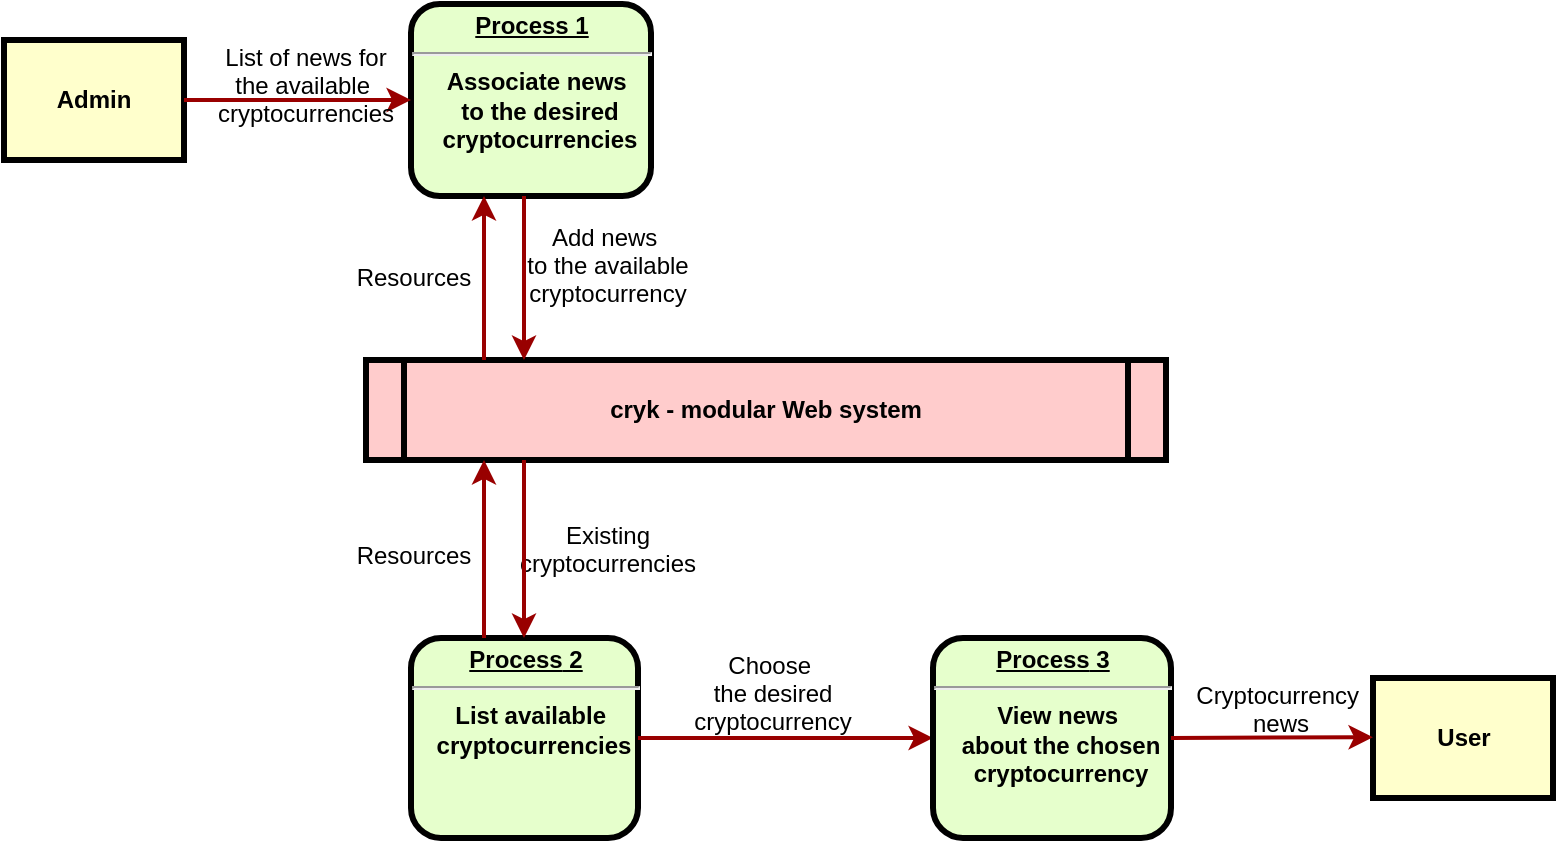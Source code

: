 <mxfile version="20.6.0" type="device"><diagram name="Page-1" id="c7558073-3199-34d8-9f00-42111426c3f3"><mxGraphModel dx="924" dy="466" grid="1" gridSize="10" guides="1" tooltips="1" connect="1" arrows="1" fold="1" page="1" pageScale="1" pageWidth="826" pageHeight="1169" background="none" math="0" shadow="0"><root><mxCell id="0"/><mxCell id="1" parent="0"/><mxCell id="2" value="&lt;p style=&quot;margin: 0px; margin-top: 4px; text-align: center; text-decoration: underline;&quot;&gt;&lt;strong&gt;Process 1&lt;br&gt;&lt;/strong&gt;&lt;/p&gt;&lt;hr&gt;&lt;p style=&quot;margin: 0px; margin-left: 8px;&quot;&gt;Associate news&amp;nbsp;&lt;/p&gt;&lt;p style=&quot;margin: 0px; margin-left: 8px;&quot;&gt;to the&amp;nbsp;&lt;span style=&quot;background-color: initial;&quot;&gt;desired&lt;/span&gt;&lt;/p&gt;&lt;p style=&quot;margin: 0px; margin-left: 8px;&quot;&gt;cryptocurrencies&lt;/p&gt;" style="verticalAlign=middle;align=center;overflow=fill;fontSize=12;fontFamily=Helvetica;html=1;rounded=1;fontStyle=1;strokeWidth=3;fillColor=#E6FFCC" parent="1" vertex="1"><mxGeometry x="223.5" y="213" width="120" height="96" as="geometry"/></mxCell><mxCell id="4" value="Admin" style="whiteSpace=wrap;align=center;verticalAlign=middle;fontStyle=1;strokeWidth=3;fillColor=#FFFFCC" parent="1" vertex="1"><mxGeometry x="20" y="231" width="90" height="60" as="geometry"/></mxCell><mxCell id="5" value="cryk - modular Web system" style="shape=process;whiteSpace=wrap;align=center;verticalAlign=middle;size=0.048;fontStyle=1;strokeWidth=3;fillColor=#FFCCCC" parent="1" vertex="1"><mxGeometry x="201.0" y="391" width="400" height="50" as="geometry"/></mxCell><mxCell id="13" value="User" style="whiteSpace=wrap;align=center;verticalAlign=middle;fontStyle=1;strokeWidth=3;fillColor=#FFFFCC" parent="1" vertex="1"><mxGeometry x="704.5" y="550" width="90" height="60" as="geometry"/></mxCell><mxCell id="37" value="" style="edgeStyle=none;noEdgeStyle=1;strokeColor=#990000;strokeWidth=2;entryX=0;entryY=0.5;entryDx=0;entryDy=0;" parent="1" source="4" target="2" edge="1"><mxGeometry width="100" height="100" relative="1" as="geometry"><mxPoint x="280" y="190" as="sourcePoint"/><mxPoint x="230" y="280" as="targetPoint"/></mxGeometry></mxCell><mxCell id="11" value="&lt;p style=&quot;margin: 0px; margin-top: 4px; text-align: center; text-decoration: underline;&quot;&gt;&lt;strong&gt;&lt;strong&gt;Process&lt;/strong&gt;&amp;nbsp;2&lt;br&gt;&lt;/strong&gt;&lt;/p&gt;&lt;hr&gt;&lt;p style=&quot;margin: 0px; margin-left: 8px;&quot;&gt;List available&amp;nbsp;&lt;/p&gt;&lt;p style=&quot;margin: 0px; margin-left: 8px;&quot;&gt;cryptocurrencies&lt;/p&gt;" style="verticalAlign=middle;align=center;overflow=fill;fontSize=12;fontFamily=Helvetica;html=1;rounded=1;fontStyle=1;strokeWidth=3;fillColor=#E6FFCC" parent="1" vertex="1"><mxGeometry x="223.5" y="530" width="113.5" height="100" as="geometry"/></mxCell><mxCell id="52" value="List of news for &#10;the available &#10;cryptocurrencies" style="text;spacingTop=-5;align=center" parent="1" vertex="1"><mxGeometry x="156" y="231" width="30" height="20" as="geometry"/></mxCell><mxCell id="54" value="Resources" style="text;spacingTop=-5;align=center" parent="1" vertex="1"><mxGeometry x="210" y="341" width="30" height="20" as="geometry"/></mxCell><mxCell id="55" value="" style="edgeStyle=elbowEdgeStyle;elbow=horizontal;strokeColor=#990000;strokeWidth=2" parent="1" source="5" target="2" edge="1"><mxGeometry width="100" height="100" relative="1" as="geometry"><mxPoint x="50" y="530" as="sourcePoint"/><mxPoint x="150" y="430" as="targetPoint"/><Array as="points"><mxPoint x="260" y="370"/></Array></mxGeometry></mxCell><mxCell id="56" value="" style="edgeStyle=elbowEdgeStyle;elbow=horizontal;strokeColor=#990000;strokeWidth=2" parent="1" source="2" target="5" edge="1"><mxGeometry width="100" height="100" relative="1" as="geometry"><mxPoint x="50" y="500" as="sourcePoint"/><mxPoint x="150" y="400" as="targetPoint"/><Array as="points"><mxPoint x="280" y="360"/></Array></mxGeometry></mxCell><mxCell id="57" value="Add news &#10;to the available&#10;cryptocurrency" style="text;spacingTop=-5;align=center" parent="1" vertex="1"><mxGeometry x="307" y="321" width="30" height="20" as="geometry"/></mxCell><mxCell id="60" value="Existing&#10;cryptocurrencies" style="text;spacingTop=-5;align=center" parent="1" vertex="1"><mxGeometry x="307.0" y="470.0" width="30" height="20" as="geometry"/></mxCell><mxCell id="74" value="Resources" style="text;spacingTop=-5;align=center" parent="1" vertex="1"><mxGeometry x="210" y="480.0" width="30" height="20" as="geometry"/></mxCell><mxCell id="75" value="Choose &#10;the desired&#10;cryptocurrency" style="text;spacingTop=-5;align=center" parent="1" vertex="1"><mxGeometry x="389.5" y="535.0" width="30" height="20" as="geometry"/></mxCell><mxCell id="83" value="" style="edgeStyle=elbowEdgeStyle;elbow=horizontal;strokeColor=#990000;strokeWidth=2;entryX=0;entryY=0.5;entryDx=0;entryDy=0;" parent="1" source="11" target="HD3mAav6U6v1Ei--zC58-101" edge="1"><mxGeometry width="100" height="100" relative="1" as="geometry"><mxPoint x="203.5" y="680.0" as="sourcePoint"/><mxPoint x="233.5" y="670" as="targetPoint"/></mxGeometry></mxCell><mxCell id="88" value="" style="edgeStyle=elbowEdgeStyle;elbow=horizontal;strokeColor=#990000;strokeWidth=2;startArrow=classic;startFill=1;endArrow=none;endFill=0;" parent="1" source="5" target="11" edge="1"><mxGeometry width="100" height="100" relative="1" as="geometry"><mxPoint x="50" y="500" as="sourcePoint"/><mxPoint x="150" y="400" as="targetPoint"/><Array as="points"><mxPoint x="260" y="470"/><mxPoint x="390" y="470"/></Array></mxGeometry></mxCell><mxCell id="89" value="" style="edgeStyle=elbowEdgeStyle;elbow=horizontal;strokeColor=#990000;strokeWidth=2;startArrow=classic;startFill=1;endArrow=none;endFill=0;" parent="1" source="11" target="5" edge="1"><mxGeometry width="100" height="100" relative="1" as="geometry"><mxPoint x="60.0" y="510" as="sourcePoint"/><mxPoint x="160.0" y="410" as="targetPoint"/><Array as="points"><mxPoint x="280" y="480"/><mxPoint x="410" y="470"/></Array></mxGeometry></mxCell><mxCell id="HD3mAav6U6v1Ei--zC58-101" value="&lt;p style=&quot;margin: 0px; margin-top: 4px; text-align: center; text-decoration: underline;&quot;&gt;&lt;strong&gt;&lt;strong&gt;Process&lt;/strong&gt; 3&lt;br&gt;&lt;/strong&gt;&lt;/p&gt;&lt;hr&gt;&lt;p style=&quot;margin: 0px; margin-left: 8px;&quot;&gt;View news&amp;nbsp;&lt;/p&gt;&lt;p style=&quot;margin: 0px; margin-left: 8px;&quot;&gt;about the chosen&lt;/p&gt;&lt;p style=&quot;margin: 0px; margin-left: 8px;&quot;&gt;cryptocurrency&lt;/p&gt;" style="verticalAlign=middle;align=center;overflow=fill;fontSize=12;fontFamily=Helvetica;html=1;rounded=1;fontStyle=1;strokeWidth=3;fillColor=#E6FFCC" parent="1" vertex="1"><mxGeometry x="484.5" y="530" width="119" height="100" as="geometry"/></mxCell><mxCell id="HD3mAav6U6v1Ei--zC58-103" value="" style="edgeStyle=elbowEdgeStyle;elbow=vertical;strokeColor=#990000;strokeWidth=2;entryX=0;entryY=0.5;entryDx=0;entryDy=0;exitX=1;exitY=0.5;exitDx=0;exitDy=0;" parent="1" source="HD3mAav6U6v1Ei--zC58-101" target="13" edge="1"><mxGeometry width="100" height="100" relative="1" as="geometry"><mxPoint x="593.5" y="579.58" as="sourcePoint"/><mxPoint x="673.5" y="579.58" as="targetPoint"/><Array as="points"><mxPoint x="642.5" y="579.58"/></Array></mxGeometry></mxCell><mxCell id="HD3mAav6U6v1Ei--zC58-104" value="Cryptocurrency &#10;news&#10;" style="text;spacingTop=-5;align=center" parent="1" vertex="1"><mxGeometry x="643.5" y="550.0" width="30" height="20" as="geometry"/></mxCell></root></mxGraphModel></diagram></mxfile>